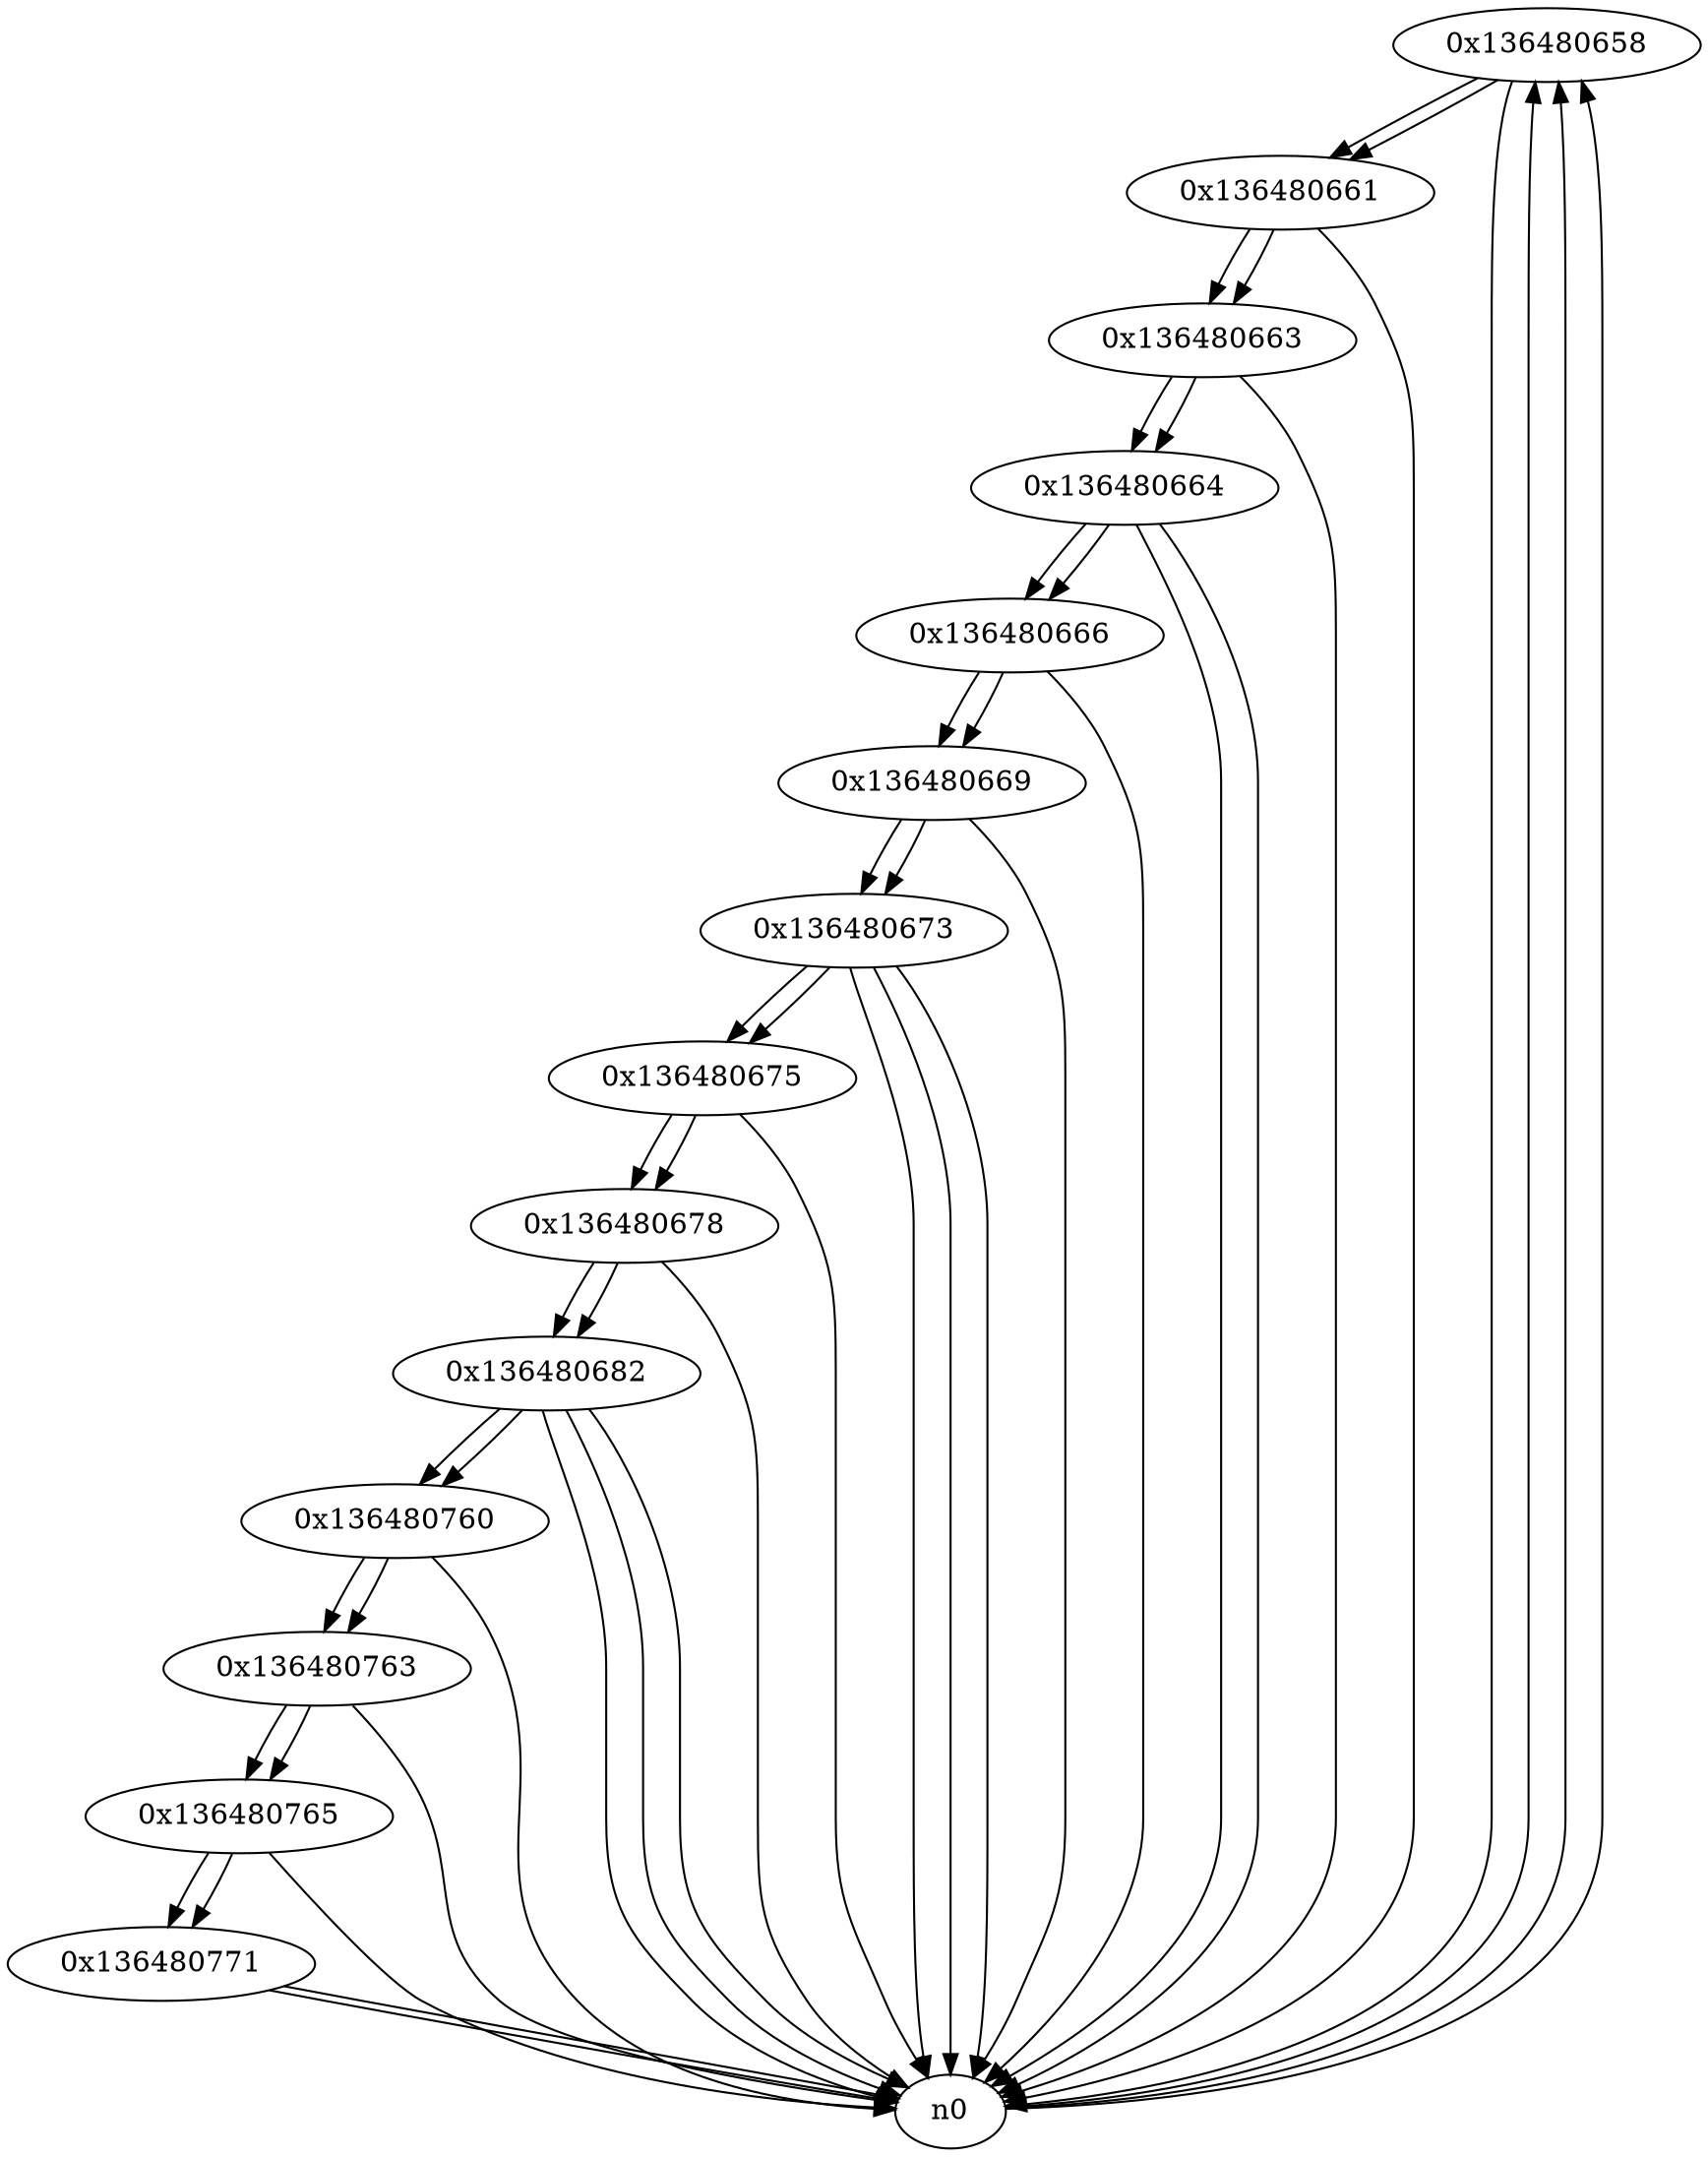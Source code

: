 digraph G{
/* nodes */
  n1 [label="0x136480658"]
  n2 [label="0x136480661"]
  n3 [label="0x136480663"]
  n4 [label="0x136480664"]
  n5 [label="0x136480666"]
  n6 [label="0x136480669"]
  n7 [label="0x136480673"]
  n8 [label="0x136480675"]
  n9 [label="0x136480678"]
  n10 [label="0x136480682"]
  n11 [label="0x136480760"]
  n12 [label="0x136480763"]
  n13 [label="0x136480765"]
  n14 [label="0x136480771"]
/* edges */
n1 -> n2;
n1 -> n0;
n0 -> n1;
n0 -> n1;
n0 -> n1;
n2 -> n3;
n2 -> n0;
n1 -> n2;
n3 -> n4;
n3 -> n0;
n2 -> n3;
n4 -> n0;
n4 -> n5;
n4 -> n0;
n3 -> n4;
n5 -> n6;
n5 -> n0;
n4 -> n5;
n6 -> n7;
n6 -> n0;
n5 -> n6;
n7 -> n0;
n7 -> n8;
n7 -> n0;
n7 -> n0;
n6 -> n7;
n8 -> n9;
n8 -> n0;
n7 -> n8;
n9 -> n10;
n9 -> n0;
n8 -> n9;
n10 -> n0;
n10 -> n11;
n10 -> n0;
n10 -> n0;
n9 -> n10;
n11 -> n12;
n11 -> n0;
n10 -> n11;
n12 -> n13;
n12 -> n0;
n11 -> n12;
n13 -> n14;
n13 -> n0;
n12 -> n13;
n14 -> n0;
n14 -> n0;
n13 -> n14;
}
